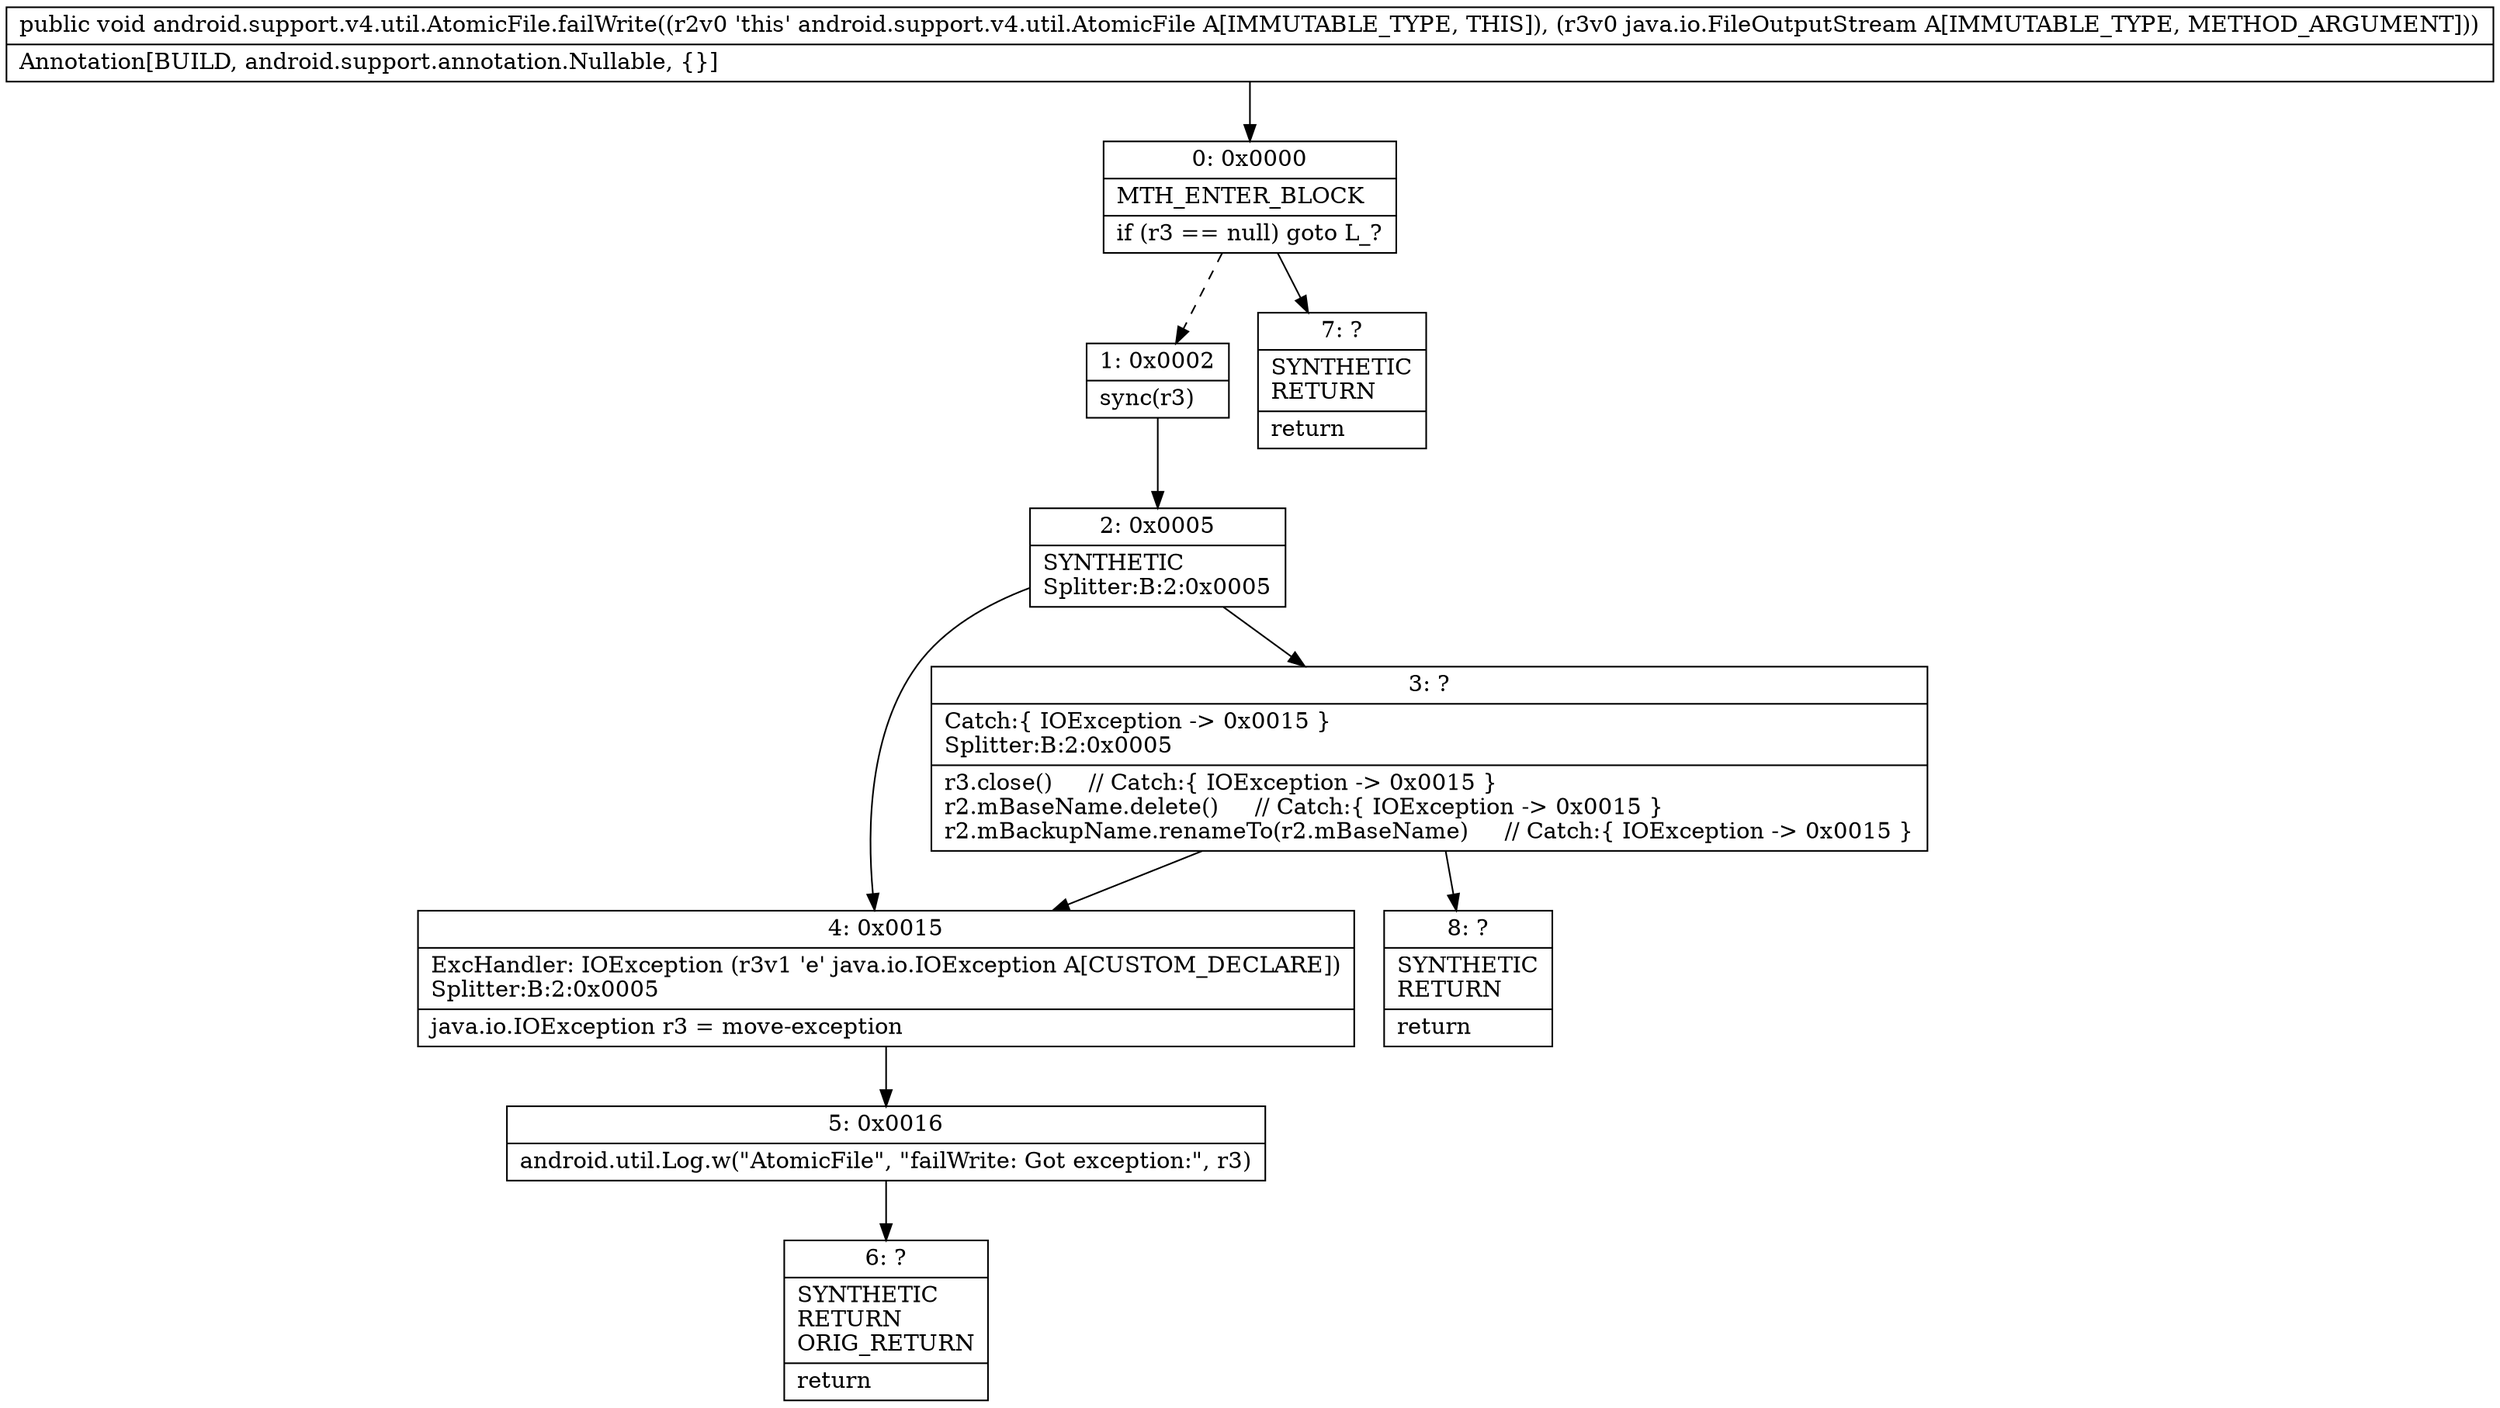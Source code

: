 digraph "CFG forandroid.support.v4.util.AtomicFile.failWrite(Ljava\/io\/FileOutputStream;)V" {
Node_0 [shape=record,label="{0\:\ 0x0000|MTH_ENTER_BLOCK\l|if (r3 == null) goto L_?\l}"];
Node_1 [shape=record,label="{1\:\ 0x0002|sync(r3)\l}"];
Node_2 [shape=record,label="{2\:\ 0x0005|SYNTHETIC\lSplitter:B:2:0x0005\l}"];
Node_3 [shape=record,label="{3\:\ ?|Catch:\{ IOException \-\> 0x0015 \}\lSplitter:B:2:0x0005\l|r3.close()     \/\/ Catch:\{ IOException \-\> 0x0015 \}\lr2.mBaseName.delete()     \/\/ Catch:\{ IOException \-\> 0x0015 \}\lr2.mBackupName.renameTo(r2.mBaseName)     \/\/ Catch:\{ IOException \-\> 0x0015 \}\l}"];
Node_4 [shape=record,label="{4\:\ 0x0015|ExcHandler: IOException (r3v1 'e' java.io.IOException A[CUSTOM_DECLARE])\lSplitter:B:2:0x0005\l|java.io.IOException r3 = move\-exception\l}"];
Node_5 [shape=record,label="{5\:\ 0x0016|android.util.Log.w(\"AtomicFile\", \"failWrite: Got exception:\", r3)\l}"];
Node_6 [shape=record,label="{6\:\ ?|SYNTHETIC\lRETURN\lORIG_RETURN\l|return\l}"];
Node_7 [shape=record,label="{7\:\ ?|SYNTHETIC\lRETURN\l|return\l}"];
Node_8 [shape=record,label="{8\:\ ?|SYNTHETIC\lRETURN\l|return\l}"];
MethodNode[shape=record,label="{public void android.support.v4.util.AtomicFile.failWrite((r2v0 'this' android.support.v4.util.AtomicFile A[IMMUTABLE_TYPE, THIS]), (r3v0 java.io.FileOutputStream A[IMMUTABLE_TYPE, METHOD_ARGUMENT]))  | Annotation[BUILD, android.support.annotation.Nullable, \{\}]\l}"];
MethodNode -> Node_0;
Node_0 -> Node_1[style=dashed];
Node_0 -> Node_7;
Node_1 -> Node_2;
Node_2 -> Node_3;
Node_2 -> Node_4;
Node_3 -> Node_4;
Node_3 -> Node_8;
Node_4 -> Node_5;
Node_5 -> Node_6;
}

